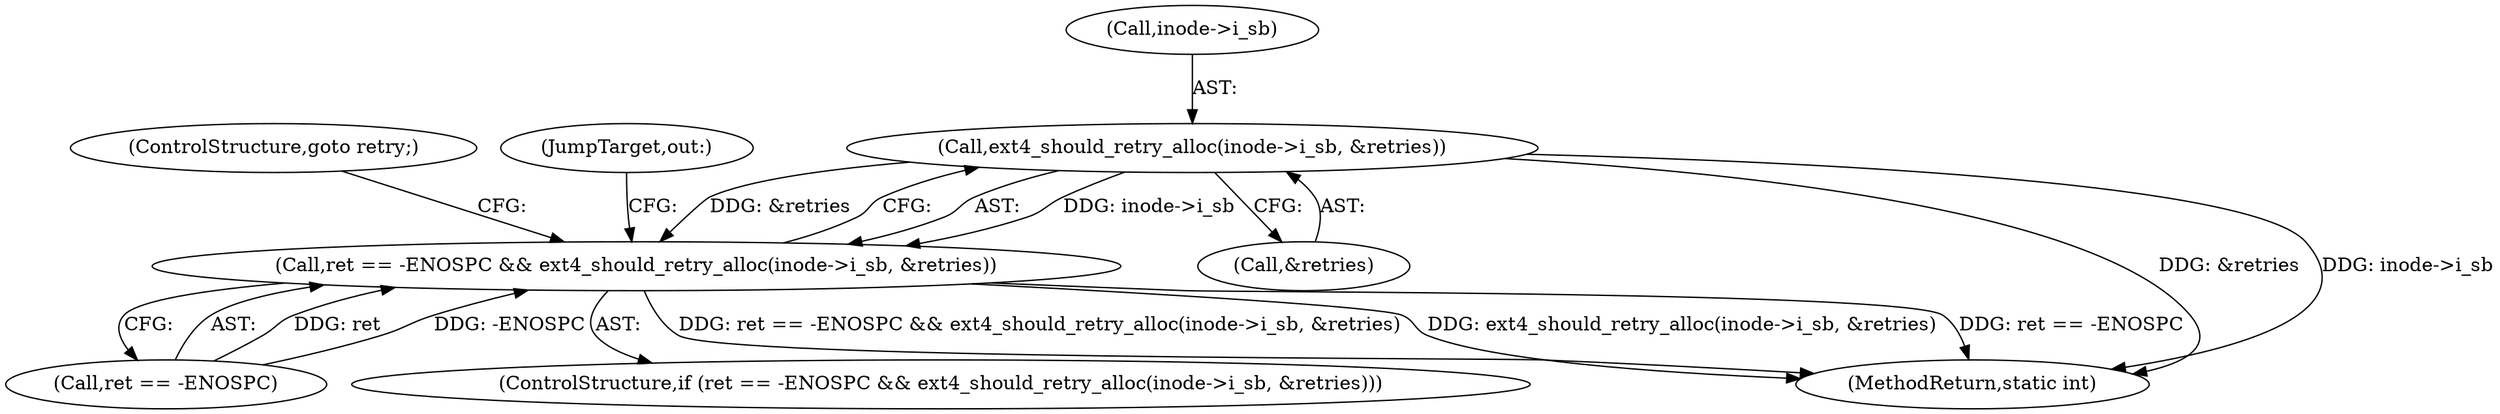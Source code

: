 digraph "0_linux_744692dc059845b2a3022119871846e74d4f6e11_11@pointer" {
"1000272" [label="(Call,ext4_should_retry_alloc(inode->i_sb, &retries))"];
"1000267" [label="(Call,ret == -ENOSPC && ext4_should_retry_alloc(inode->i_sb, &retries))"];
"1000278" [label="(ControlStructure,goto retry;)"];
"1000279" [label="(JumpTarget,out:)"];
"1000272" [label="(Call,ext4_should_retry_alloc(inode->i_sb, &retries))"];
"1000273" [label="(Call,inode->i_sb)"];
"1000266" [label="(ControlStructure,if (ret == -ENOSPC && ext4_should_retry_alloc(inode->i_sb, &retries)))"];
"1000276" [label="(Call,&retries)"];
"1000267" [label="(Call,ret == -ENOSPC && ext4_should_retry_alloc(inode->i_sb, &retries))"];
"1000282" [label="(MethodReturn,static int)"];
"1000268" [label="(Call,ret == -ENOSPC)"];
"1000272" -> "1000267"  [label="AST: "];
"1000272" -> "1000276"  [label="CFG: "];
"1000273" -> "1000272"  [label="AST: "];
"1000276" -> "1000272"  [label="AST: "];
"1000267" -> "1000272"  [label="CFG: "];
"1000272" -> "1000282"  [label="DDG: &retries"];
"1000272" -> "1000282"  [label="DDG: inode->i_sb"];
"1000272" -> "1000267"  [label="DDG: inode->i_sb"];
"1000272" -> "1000267"  [label="DDG: &retries"];
"1000267" -> "1000266"  [label="AST: "];
"1000267" -> "1000268"  [label="CFG: "];
"1000268" -> "1000267"  [label="AST: "];
"1000278" -> "1000267"  [label="CFG: "];
"1000279" -> "1000267"  [label="CFG: "];
"1000267" -> "1000282"  [label="DDG: ret == -ENOSPC"];
"1000267" -> "1000282"  [label="DDG: ret == -ENOSPC && ext4_should_retry_alloc(inode->i_sb, &retries)"];
"1000267" -> "1000282"  [label="DDG: ext4_should_retry_alloc(inode->i_sb, &retries)"];
"1000268" -> "1000267"  [label="DDG: ret"];
"1000268" -> "1000267"  [label="DDG: -ENOSPC"];
}
